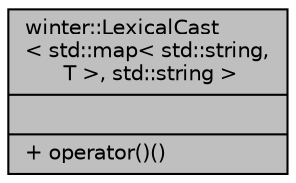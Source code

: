 digraph "winter::LexicalCast&lt; std::map&lt; std::string, T &gt;, std::string &gt;"
{
 // LATEX_PDF_SIZE
  edge [fontname="Helvetica",fontsize="10",labelfontname="Helvetica",labelfontsize="10"];
  node [fontname="Helvetica",fontsize="10",shape=record];
  Node1 [label="{winter::LexicalCast\l\< std::map\< std::string,\l T \>, std::string \>\n||+ operator()()\l}",height=0.2,width=0.4,color="black", fillcolor="grey75", style="filled", fontcolor="black",tooltip="类型转换模板类片特化(std::map<std::string, T> 转换成 YAML String)"];
}
